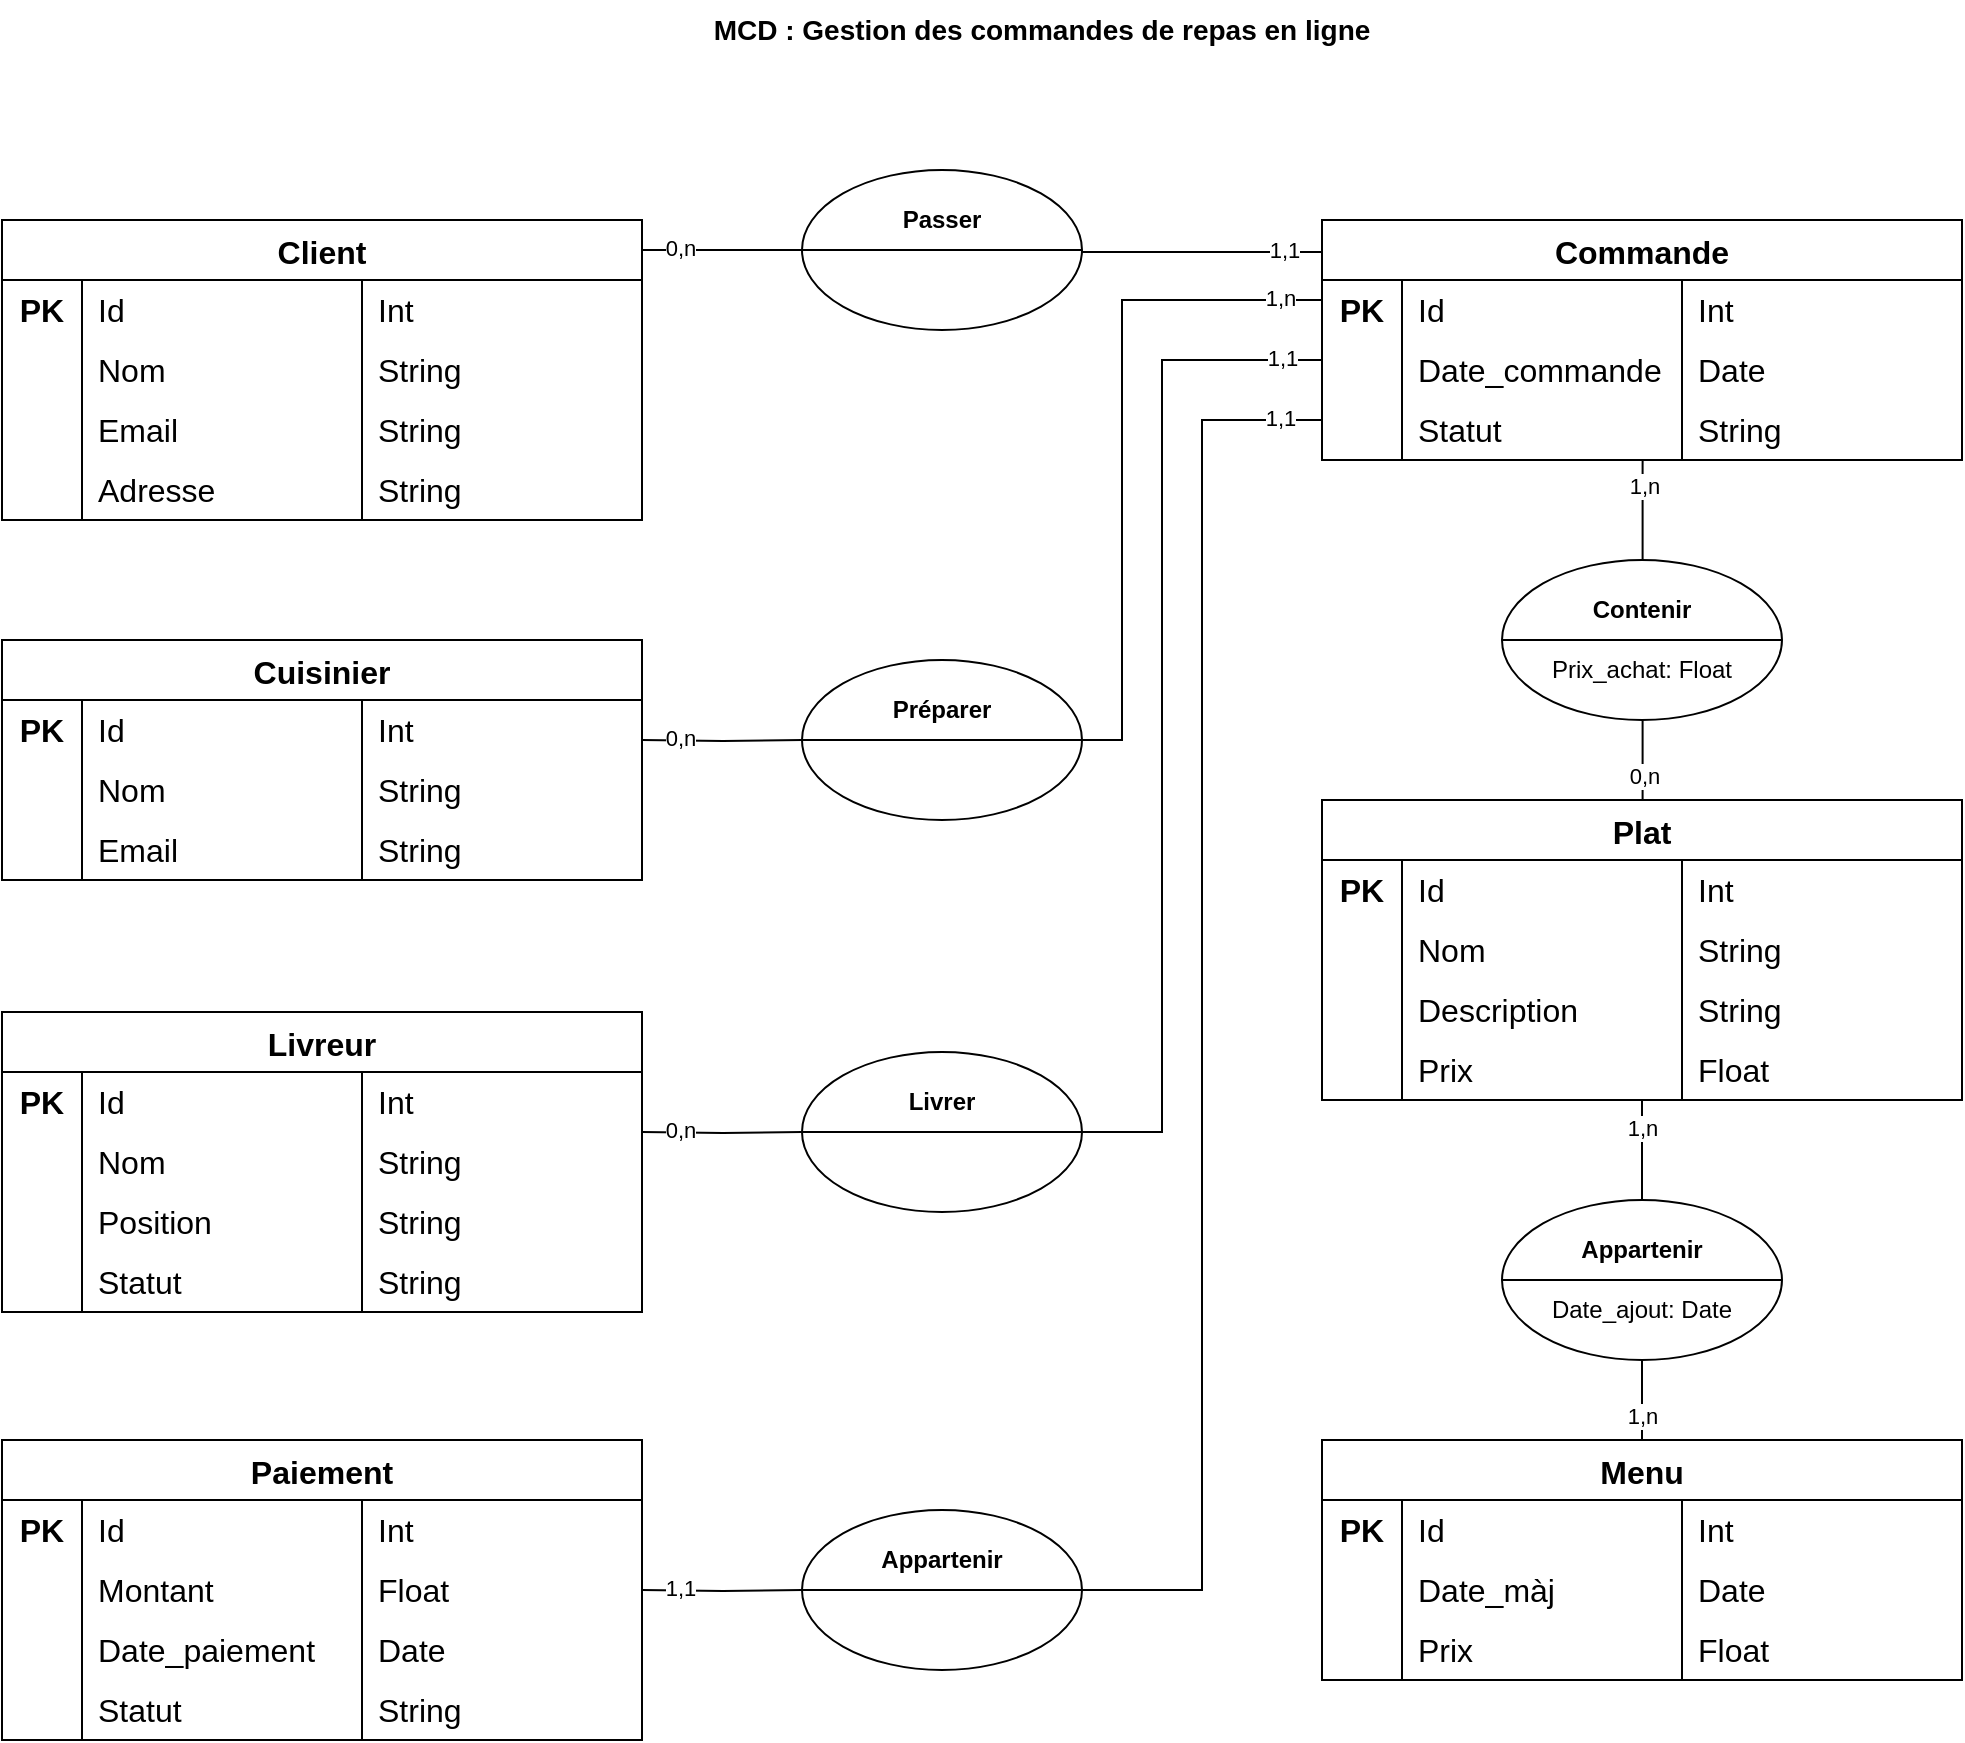 <mxfile version="24.7.8">
  <diagram name="Page-1" id="2vSBRcbhQLThNsj6wSuI">
    <mxGraphModel dx="1306" dy="2003" grid="1" gridSize="10" guides="1" tooltips="1" connect="1" arrows="1" fold="1" page="1" pageScale="1" pageWidth="827" pageHeight="1169" math="0" shadow="0">
      <root>
        <mxCell id="0" />
        <mxCell id="1" parent="0" />
        <mxCell id="gMsMq5aUFBRB3i3Dcqtn-1" value="&lt;b&gt;&lt;span style=&quot;font-size: 14px;&quot;&gt;MCD :&amp;nbsp;&lt;/span&gt;Gestion des commandes de repas en ligne&lt;/b&gt;" style="text;html=1;align=center;verticalAlign=middle;whiteSpace=wrap;rounded=0;fontSize=14;" parent="1" vertex="1">
          <mxGeometry x="360" y="-1150" width="380" height="30" as="geometry" />
        </mxCell>
        <mxCell id="NmE5oRaC8U8pKuCnaESb-14" value="Client" style="shape=table;startSize=30;container=1;collapsible=0;childLayout=tableLayout;fixedRows=1;rowLines=0;fontStyle=1;strokeColor=default;fontSize=16;" parent="1" vertex="1">
          <mxGeometry x="30" y="-1040" width="320" height="150" as="geometry" />
        </mxCell>
        <mxCell id="NmE5oRaC8U8pKuCnaESb-15" value="" style="shape=tableRow;horizontal=0;startSize=0;swimlaneHead=0;swimlaneBody=0;top=0;left=0;bottom=0;right=0;collapsible=0;dropTarget=0;fillColor=none;points=[[0,0.5],[1,0.5]];portConstraint=eastwest;strokeColor=inherit;fontSize=16;" parent="NmE5oRaC8U8pKuCnaESb-14" vertex="1">
          <mxGeometry y="30" width="320" height="30" as="geometry" />
        </mxCell>
        <mxCell id="NmE5oRaC8U8pKuCnaESb-16" value="&lt;b&gt;PK&lt;/b&gt;" style="shape=partialRectangle;html=1;whiteSpace=wrap;connectable=0;fillColor=none;top=0;left=0;bottom=0;right=0;overflow=hidden;pointerEvents=1;strokeColor=inherit;fontSize=16;" parent="NmE5oRaC8U8pKuCnaESb-15" vertex="1">
          <mxGeometry width="40" height="30" as="geometry">
            <mxRectangle width="40" height="30" as="alternateBounds" />
          </mxGeometry>
        </mxCell>
        <mxCell id="NmE5oRaC8U8pKuCnaESb-17" value="Id" style="shape=partialRectangle;html=1;whiteSpace=wrap;connectable=0;fillColor=none;top=0;left=0;bottom=0;right=0;align=left;spacingLeft=6;overflow=hidden;strokeColor=inherit;fontSize=16;" parent="NmE5oRaC8U8pKuCnaESb-15" vertex="1">
          <mxGeometry x="40" width="140" height="30" as="geometry">
            <mxRectangle width="140" height="30" as="alternateBounds" />
          </mxGeometry>
        </mxCell>
        <mxCell id="NmE5oRaC8U8pKuCnaESb-24" value="Int&lt;span style=&quot;white-space: pre;&quot;&gt;&#x9;&lt;/span&gt;" style="shape=partialRectangle;html=1;whiteSpace=wrap;connectable=0;fillColor=none;top=0;left=0;bottom=0;right=0;align=left;spacingLeft=6;overflow=hidden;strokeColor=inherit;fontSize=16;" parent="NmE5oRaC8U8pKuCnaESb-15" vertex="1">
          <mxGeometry x="180" width="140" height="30" as="geometry">
            <mxRectangle width="140" height="30" as="alternateBounds" />
          </mxGeometry>
        </mxCell>
        <mxCell id="NmE5oRaC8U8pKuCnaESb-18" value="" style="shape=tableRow;horizontal=0;startSize=0;swimlaneHead=0;swimlaneBody=0;top=0;left=0;bottom=0;right=0;collapsible=0;dropTarget=0;fillColor=none;points=[[0,0.5],[1,0.5]];portConstraint=eastwest;strokeColor=inherit;fontSize=16;" parent="NmE5oRaC8U8pKuCnaESb-14" vertex="1">
          <mxGeometry y="60" width="320" height="30" as="geometry" />
        </mxCell>
        <mxCell id="NmE5oRaC8U8pKuCnaESb-19" value="" style="shape=partialRectangle;html=1;whiteSpace=wrap;connectable=0;fillColor=none;top=0;left=0;bottom=0;right=0;overflow=hidden;strokeColor=inherit;fontSize=16;" parent="NmE5oRaC8U8pKuCnaESb-18" vertex="1">
          <mxGeometry width="40" height="30" as="geometry">
            <mxRectangle width="40" height="30" as="alternateBounds" />
          </mxGeometry>
        </mxCell>
        <mxCell id="NmE5oRaC8U8pKuCnaESb-20" value="Nom" style="shape=partialRectangle;html=1;whiteSpace=wrap;connectable=0;fillColor=none;top=0;left=0;bottom=0;right=0;align=left;spacingLeft=6;overflow=hidden;strokeColor=inherit;fontSize=16;" parent="NmE5oRaC8U8pKuCnaESb-18" vertex="1">
          <mxGeometry x="40" width="140" height="30" as="geometry">
            <mxRectangle width="140" height="30" as="alternateBounds" />
          </mxGeometry>
        </mxCell>
        <mxCell id="NmE5oRaC8U8pKuCnaESb-25" value="String" style="shape=partialRectangle;html=1;whiteSpace=wrap;connectable=0;fillColor=none;top=0;left=0;bottom=0;right=0;align=left;spacingLeft=6;overflow=hidden;strokeColor=inherit;fontSize=16;" parent="NmE5oRaC8U8pKuCnaESb-18" vertex="1">
          <mxGeometry x="180" width="140" height="30" as="geometry">
            <mxRectangle width="140" height="30" as="alternateBounds" />
          </mxGeometry>
        </mxCell>
        <mxCell id="NmE5oRaC8U8pKuCnaESb-21" value="" style="shape=tableRow;horizontal=0;startSize=0;swimlaneHead=0;swimlaneBody=0;top=0;left=0;bottom=0;right=0;collapsible=0;dropTarget=0;fillColor=none;points=[[0,0.5],[1,0.5]];portConstraint=eastwest;strokeColor=inherit;fontSize=16;" parent="NmE5oRaC8U8pKuCnaESb-14" vertex="1">
          <mxGeometry y="90" width="320" height="30" as="geometry" />
        </mxCell>
        <mxCell id="NmE5oRaC8U8pKuCnaESb-22" value="" style="shape=partialRectangle;html=1;whiteSpace=wrap;connectable=0;fillColor=none;top=0;left=0;bottom=0;right=0;overflow=hidden;strokeColor=inherit;fontSize=16;" parent="NmE5oRaC8U8pKuCnaESb-21" vertex="1">
          <mxGeometry width="40" height="30" as="geometry">
            <mxRectangle width="40" height="30" as="alternateBounds" />
          </mxGeometry>
        </mxCell>
        <mxCell id="NmE5oRaC8U8pKuCnaESb-23" value="Email" style="shape=partialRectangle;html=1;whiteSpace=wrap;connectable=0;fillColor=none;top=0;left=0;bottom=0;right=0;align=left;spacingLeft=6;overflow=hidden;strokeColor=inherit;fontSize=16;" parent="NmE5oRaC8U8pKuCnaESb-21" vertex="1">
          <mxGeometry x="40" width="140" height="30" as="geometry">
            <mxRectangle width="140" height="30" as="alternateBounds" />
          </mxGeometry>
        </mxCell>
        <mxCell id="NmE5oRaC8U8pKuCnaESb-26" value="String" style="shape=partialRectangle;html=1;whiteSpace=wrap;connectable=0;fillColor=none;top=0;left=0;bottom=0;right=0;align=left;spacingLeft=6;overflow=hidden;strokeColor=inherit;fontSize=16;" parent="NmE5oRaC8U8pKuCnaESb-21" vertex="1">
          <mxGeometry x="180" width="140" height="30" as="geometry">
            <mxRectangle width="140" height="30" as="alternateBounds" />
          </mxGeometry>
        </mxCell>
        <mxCell id="NmE5oRaC8U8pKuCnaESb-27" style="shape=tableRow;horizontal=0;startSize=0;swimlaneHead=0;swimlaneBody=0;top=0;left=0;bottom=0;right=0;collapsible=0;dropTarget=0;fillColor=none;points=[[0,0.5],[1,0.5]];portConstraint=eastwest;strokeColor=inherit;fontSize=16;" parent="NmE5oRaC8U8pKuCnaESb-14" vertex="1">
          <mxGeometry y="120" width="320" height="30" as="geometry" />
        </mxCell>
        <mxCell id="NmE5oRaC8U8pKuCnaESb-28" style="shape=partialRectangle;html=1;whiteSpace=wrap;connectable=0;fillColor=none;top=0;left=0;bottom=0;right=0;overflow=hidden;strokeColor=inherit;fontSize=16;" parent="NmE5oRaC8U8pKuCnaESb-27" vertex="1">
          <mxGeometry width="40" height="30" as="geometry">
            <mxRectangle width="40" height="30" as="alternateBounds" />
          </mxGeometry>
        </mxCell>
        <mxCell id="NmE5oRaC8U8pKuCnaESb-29" value="Adresse" style="shape=partialRectangle;html=1;whiteSpace=wrap;connectable=0;fillColor=none;top=0;left=0;bottom=0;right=0;align=left;spacingLeft=6;overflow=hidden;strokeColor=inherit;fontSize=16;" parent="NmE5oRaC8U8pKuCnaESb-27" vertex="1">
          <mxGeometry x="40" width="140" height="30" as="geometry">
            <mxRectangle width="140" height="30" as="alternateBounds" />
          </mxGeometry>
        </mxCell>
        <mxCell id="NmE5oRaC8U8pKuCnaESb-30" value="String" style="shape=partialRectangle;html=1;whiteSpace=wrap;connectable=0;fillColor=none;top=0;left=0;bottom=0;right=0;align=left;spacingLeft=6;overflow=hidden;strokeColor=inherit;fontSize=16;" parent="NmE5oRaC8U8pKuCnaESb-27" vertex="1">
          <mxGeometry x="180" width="140" height="30" as="geometry">
            <mxRectangle width="140" height="30" as="alternateBounds" />
          </mxGeometry>
        </mxCell>
        <mxCell id="NmE5oRaC8U8pKuCnaESb-31" value="Commande" style="shape=table;startSize=30;container=1;collapsible=0;childLayout=tableLayout;fixedRows=1;rowLines=0;fontStyle=1;strokeColor=default;fontSize=16;" parent="1" vertex="1">
          <mxGeometry x="690" y="-1040" width="320" height="120" as="geometry" />
        </mxCell>
        <mxCell id="NmE5oRaC8U8pKuCnaESb-32" value="" style="shape=tableRow;horizontal=0;startSize=0;swimlaneHead=0;swimlaneBody=0;top=0;left=0;bottom=0;right=0;collapsible=0;dropTarget=0;fillColor=none;points=[[0,0.5],[1,0.5]];portConstraint=eastwest;strokeColor=inherit;fontSize=16;" parent="NmE5oRaC8U8pKuCnaESb-31" vertex="1">
          <mxGeometry y="30" width="320" height="30" as="geometry" />
        </mxCell>
        <mxCell id="NmE5oRaC8U8pKuCnaESb-33" value="&lt;b&gt;PK&lt;/b&gt;" style="shape=partialRectangle;html=1;whiteSpace=wrap;connectable=0;fillColor=none;top=0;left=0;bottom=0;right=0;overflow=hidden;pointerEvents=1;strokeColor=inherit;fontSize=16;" parent="NmE5oRaC8U8pKuCnaESb-32" vertex="1">
          <mxGeometry width="40" height="30" as="geometry">
            <mxRectangle width="40" height="30" as="alternateBounds" />
          </mxGeometry>
        </mxCell>
        <mxCell id="NmE5oRaC8U8pKuCnaESb-34" value="Id" style="shape=partialRectangle;html=1;whiteSpace=wrap;connectable=0;fillColor=none;top=0;left=0;bottom=0;right=0;align=left;spacingLeft=6;overflow=hidden;strokeColor=inherit;fontSize=16;" parent="NmE5oRaC8U8pKuCnaESb-32" vertex="1">
          <mxGeometry x="40" width="140" height="30" as="geometry">
            <mxRectangle width="140" height="30" as="alternateBounds" />
          </mxGeometry>
        </mxCell>
        <mxCell id="NmE5oRaC8U8pKuCnaESb-35" value="Int&lt;span style=&quot;white-space: pre;&quot;&gt;&#x9;&lt;/span&gt;" style="shape=partialRectangle;html=1;whiteSpace=wrap;connectable=0;fillColor=none;top=0;left=0;bottom=0;right=0;align=left;spacingLeft=6;overflow=hidden;strokeColor=inherit;fontSize=16;" parent="NmE5oRaC8U8pKuCnaESb-32" vertex="1">
          <mxGeometry x="180" width="140" height="30" as="geometry">
            <mxRectangle width="140" height="30" as="alternateBounds" />
          </mxGeometry>
        </mxCell>
        <mxCell id="NmE5oRaC8U8pKuCnaESb-36" value="" style="shape=tableRow;horizontal=0;startSize=0;swimlaneHead=0;swimlaneBody=0;top=0;left=0;bottom=0;right=0;collapsible=0;dropTarget=0;fillColor=none;points=[[0,0.5],[1,0.5]];portConstraint=eastwest;strokeColor=inherit;fontSize=16;" parent="NmE5oRaC8U8pKuCnaESb-31" vertex="1">
          <mxGeometry y="60" width="320" height="30" as="geometry" />
        </mxCell>
        <mxCell id="NmE5oRaC8U8pKuCnaESb-37" value="" style="shape=partialRectangle;html=1;whiteSpace=wrap;connectable=0;fillColor=none;top=0;left=0;bottom=0;right=0;overflow=hidden;strokeColor=inherit;fontSize=16;" parent="NmE5oRaC8U8pKuCnaESb-36" vertex="1">
          <mxGeometry width="40" height="30" as="geometry">
            <mxRectangle width="40" height="30" as="alternateBounds" />
          </mxGeometry>
        </mxCell>
        <mxCell id="NmE5oRaC8U8pKuCnaESb-38" value="Date_commande" style="shape=partialRectangle;html=1;whiteSpace=wrap;connectable=0;fillColor=none;top=0;left=0;bottom=0;right=0;align=left;spacingLeft=6;overflow=hidden;strokeColor=inherit;fontSize=16;" parent="NmE5oRaC8U8pKuCnaESb-36" vertex="1">
          <mxGeometry x="40" width="140" height="30" as="geometry">
            <mxRectangle width="140" height="30" as="alternateBounds" />
          </mxGeometry>
        </mxCell>
        <mxCell id="NmE5oRaC8U8pKuCnaESb-39" value="Date" style="shape=partialRectangle;html=1;whiteSpace=wrap;connectable=0;fillColor=none;top=0;left=0;bottom=0;right=0;align=left;spacingLeft=6;overflow=hidden;strokeColor=inherit;fontSize=16;" parent="NmE5oRaC8U8pKuCnaESb-36" vertex="1">
          <mxGeometry x="180" width="140" height="30" as="geometry">
            <mxRectangle width="140" height="30" as="alternateBounds" />
          </mxGeometry>
        </mxCell>
        <mxCell id="NmE5oRaC8U8pKuCnaESb-40" value="" style="shape=tableRow;horizontal=0;startSize=0;swimlaneHead=0;swimlaneBody=0;top=0;left=0;bottom=0;right=0;collapsible=0;dropTarget=0;fillColor=none;points=[[0,0.5],[1,0.5]];portConstraint=eastwest;strokeColor=inherit;fontSize=16;" parent="NmE5oRaC8U8pKuCnaESb-31" vertex="1">
          <mxGeometry y="90" width="320" height="30" as="geometry" />
        </mxCell>
        <mxCell id="NmE5oRaC8U8pKuCnaESb-41" value="" style="shape=partialRectangle;html=1;whiteSpace=wrap;connectable=0;fillColor=none;top=0;left=0;bottom=0;right=0;overflow=hidden;strokeColor=inherit;fontSize=16;" parent="NmE5oRaC8U8pKuCnaESb-40" vertex="1">
          <mxGeometry width="40" height="30" as="geometry">
            <mxRectangle width="40" height="30" as="alternateBounds" />
          </mxGeometry>
        </mxCell>
        <mxCell id="NmE5oRaC8U8pKuCnaESb-42" value="Statut" style="shape=partialRectangle;html=1;whiteSpace=wrap;connectable=0;fillColor=none;top=0;left=0;bottom=0;right=0;align=left;spacingLeft=6;overflow=hidden;strokeColor=inherit;fontSize=16;" parent="NmE5oRaC8U8pKuCnaESb-40" vertex="1">
          <mxGeometry x="40" width="140" height="30" as="geometry">
            <mxRectangle width="140" height="30" as="alternateBounds" />
          </mxGeometry>
        </mxCell>
        <mxCell id="NmE5oRaC8U8pKuCnaESb-43" value="String" style="shape=partialRectangle;html=1;whiteSpace=wrap;connectable=0;fillColor=none;top=0;left=0;bottom=0;right=0;align=left;spacingLeft=6;overflow=hidden;strokeColor=inherit;fontSize=16;" parent="NmE5oRaC8U8pKuCnaESb-40" vertex="1">
          <mxGeometry x="180" width="140" height="30" as="geometry">
            <mxRectangle width="140" height="30" as="alternateBounds" />
          </mxGeometry>
        </mxCell>
        <mxCell id="NmE5oRaC8U8pKuCnaESb-48" style="edgeStyle=orthogonalEdgeStyle;rounded=0;orthogonalLoop=1;jettySize=auto;html=1;endArrow=none;endFill=0;" parent="1" edge="1">
          <mxGeometry relative="1" as="geometry">
            <mxPoint x="570" y="-1025" as="sourcePoint" />
            <mxPoint x="690" y="-1024" as="targetPoint" />
            <Array as="points">
              <mxPoint x="570" y="-1024" />
              <mxPoint x="687" y="-1024" />
            </Array>
          </mxGeometry>
        </mxCell>
        <mxCell id="NmE5oRaC8U8pKuCnaESb-53" value="1,1" style="edgeLabel;html=1;align=center;verticalAlign=middle;resizable=0;points=[];" parent="NmE5oRaC8U8pKuCnaESb-48" vertex="1" connectable="0">
          <mxGeometry x="0.543" relative="1" as="geometry">
            <mxPoint x="8" y="-1" as="offset" />
          </mxGeometry>
        </mxCell>
        <mxCell id="NmE5oRaC8U8pKuCnaESb-50" value="" style="edgeStyle=orthogonalEdgeStyle;rounded=0;orthogonalLoop=1;jettySize=auto;html=1;entryX=0;entryY=0.5;entryDx=0;entryDy=0;endArrow=none;endFill=0;" parent="1" edge="1">
          <mxGeometry relative="1" as="geometry">
            <mxPoint x="350" y="-1025" as="sourcePoint" />
            <mxPoint x="430" y="-1025" as="targetPoint" />
          </mxGeometry>
        </mxCell>
        <mxCell id="NmE5oRaC8U8pKuCnaESb-52" value="0,n" style="edgeLabel;html=1;align=center;verticalAlign=middle;resizable=0;points=[];" parent="NmE5oRaC8U8pKuCnaESb-50" vertex="1" connectable="0">
          <mxGeometry x="-0.525" relative="1" as="geometry">
            <mxPoint y="-1" as="offset" />
          </mxGeometry>
        </mxCell>
        <mxCell id="NmE5oRaC8U8pKuCnaESb-49" value="" style="shape=lineEllipse;perimeter=ellipsePerimeter;whiteSpace=wrap;html=1;backgroundOutline=1;" parent="1" vertex="1">
          <mxGeometry x="430" y="-1065" width="140" height="80" as="geometry" />
        </mxCell>
        <mxCell id="NmE5oRaC8U8pKuCnaESb-51" value="Passer" style="text;html=1;align=center;verticalAlign=middle;whiteSpace=wrap;rounded=0;fontStyle=1" parent="1" vertex="1">
          <mxGeometry x="470" y="-1055" width="60" height="30" as="geometry" />
        </mxCell>
        <mxCell id="NmE5oRaC8U8pKuCnaESb-54" value="Plat" style="shape=table;startSize=30;container=1;collapsible=0;childLayout=tableLayout;fixedRows=1;rowLines=0;fontStyle=1;strokeColor=default;fontSize=16;" parent="1" vertex="1">
          <mxGeometry x="690" y="-750" width="320" height="150" as="geometry" />
        </mxCell>
        <mxCell id="NmE5oRaC8U8pKuCnaESb-55" value="" style="shape=tableRow;horizontal=0;startSize=0;swimlaneHead=0;swimlaneBody=0;top=0;left=0;bottom=0;right=0;collapsible=0;dropTarget=0;fillColor=none;points=[[0,0.5],[1,0.5]];portConstraint=eastwest;strokeColor=inherit;fontSize=16;" parent="NmE5oRaC8U8pKuCnaESb-54" vertex="1">
          <mxGeometry y="30" width="320" height="30" as="geometry" />
        </mxCell>
        <mxCell id="NmE5oRaC8U8pKuCnaESb-56" value="&lt;b&gt;PK&lt;/b&gt;" style="shape=partialRectangle;html=1;whiteSpace=wrap;connectable=0;fillColor=none;top=0;left=0;bottom=0;right=0;overflow=hidden;pointerEvents=1;strokeColor=inherit;fontSize=16;" parent="NmE5oRaC8U8pKuCnaESb-55" vertex="1">
          <mxGeometry width="40" height="30" as="geometry">
            <mxRectangle width="40" height="30" as="alternateBounds" />
          </mxGeometry>
        </mxCell>
        <mxCell id="NmE5oRaC8U8pKuCnaESb-57" value="Id" style="shape=partialRectangle;html=1;whiteSpace=wrap;connectable=0;fillColor=none;top=0;left=0;bottom=0;right=0;align=left;spacingLeft=6;overflow=hidden;strokeColor=inherit;fontSize=16;" parent="NmE5oRaC8U8pKuCnaESb-55" vertex="1">
          <mxGeometry x="40" width="140" height="30" as="geometry">
            <mxRectangle width="140" height="30" as="alternateBounds" />
          </mxGeometry>
        </mxCell>
        <mxCell id="NmE5oRaC8U8pKuCnaESb-58" value="Int&lt;span style=&quot;white-space: pre;&quot;&gt;&#x9;&lt;/span&gt;" style="shape=partialRectangle;html=1;whiteSpace=wrap;connectable=0;fillColor=none;top=0;left=0;bottom=0;right=0;align=left;spacingLeft=6;overflow=hidden;strokeColor=inherit;fontSize=16;" parent="NmE5oRaC8U8pKuCnaESb-55" vertex="1">
          <mxGeometry x="180" width="140" height="30" as="geometry">
            <mxRectangle width="140" height="30" as="alternateBounds" />
          </mxGeometry>
        </mxCell>
        <mxCell id="NmE5oRaC8U8pKuCnaESb-59" value="" style="shape=tableRow;horizontal=0;startSize=0;swimlaneHead=0;swimlaneBody=0;top=0;left=0;bottom=0;right=0;collapsible=0;dropTarget=0;fillColor=none;points=[[0,0.5],[1,0.5]];portConstraint=eastwest;strokeColor=inherit;fontSize=16;" parent="NmE5oRaC8U8pKuCnaESb-54" vertex="1">
          <mxGeometry y="60" width="320" height="30" as="geometry" />
        </mxCell>
        <mxCell id="NmE5oRaC8U8pKuCnaESb-60" value="" style="shape=partialRectangle;html=1;whiteSpace=wrap;connectable=0;fillColor=none;top=0;left=0;bottom=0;right=0;overflow=hidden;strokeColor=inherit;fontSize=16;" parent="NmE5oRaC8U8pKuCnaESb-59" vertex="1">
          <mxGeometry width="40" height="30" as="geometry">
            <mxRectangle width="40" height="30" as="alternateBounds" />
          </mxGeometry>
        </mxCell>
        <mxCell id="NmE5oRaC8U8pKuCnaESb-61" value="Nom" style="shape=partialRectangle;html=1;whiteSpace=wrap;connectable=0;fillColor=none;top=0;left=0;bottom=0;right=0;align=left;spacingLeft=6;overflow=hidden;strokeColor=inherit;fontSize=16;" parent="NmE5oRaC8U8pKuCnaESb-59" vertex="1">
          <mxGeometry x="40" width="140" height="30" as="geometry">
            <mxRectangle width="140" height="30" as="alternateBounds" />
          </mxGeometry>
        </mxCell>
        <mxCell id="NmE5oRaC8U8pKuCnaESb-62" value="String" style="shape=partialRectangle;html=1;whiteSpace=wrap;connectable=0;fillColor=none;top=0;left=0;bottom=0;right=0;align=left;spacingLeft=6;overflow=hidden;strokeColor=inherit;fontSize=16;" parent="NmE5oRaC8U8pKuCnaESb-59" vertex="1">
          <mxGeometry x="180" width="140" height="30" as="geometry">
            <mxRectangle width="140" height="30" as="alternateBounds" />
          </mxGeometry>
        </mxCell>
        <mxCell id="NmE5oRaC8U8pKuCnaESb-63" value="" style="shape=tableRow;horizontal=0;startSize=0;swimlaneHead=0;swimlaneBody=0;top=0;left=0;bottom=0;right=0;collapsible=0;dropTarget=0;fillColor=none;points=[[0,0.5],[1,0.5]];portConstraint=eastwest;strokeColor=inherit;fontSize=16;" parent="NmE5oRaC8U8pKuCnaESb-54" vertex="1">
          <mxGeometry y="90" width="320" height="30" as="geometry" />
        </mxCell>
        <mxCell id="NmE5oRaC8U8pKuCnaESb-64" value="" style="shape=partialRectangle;html=1;whiteSpace=wrap;connectable=0;fillColor=none;top=0;left=0;bottom=0;right=0;overflow=hidden;strokeColor=inherit;fontSize=16;" parent="NmE5oRaC8U8pKuCnaESb-63" vertex="1">
          <mxGeometry width="40" height="30" as="geometry">
            <mxRectangle width="40" height="30" as="alternateBounds" />
          </mxGeometry>
        </mxCell>
        <mxCell id="NmE5oRaC8U8pKuCnaESb-65" value="Description" style="shape=partialRectangle;html=1;whiteSpace=wrap;connectable=0;fillColor=none;top=0;left=0;bottom=0;right=0;align=left;spacingLeft=6;overflow=hidden;strokeColor=inherit;fontSize=16;" parent="NmE5oRaC8U8pKuCnaESb-63" vertex="1">
          <mxGeometry x="40" width="140" height="30" as="geometry">
            <mxRectangle width="140" height="30" as="alternateBounds" />
          </mxGeometry>
        </mxCell>
        <mxCell id="NmE5oRaC8U8pKuCnaESb-66" value="String" style="shape=partialRectangle;html=1;whiteSpace=wrap;connectable=0;fillColor=none;top=0;left=0;bottom=0;right=0;align=left;spacingLeft=6;overflow=hidden;strokeColor=inherit;fontSize=16;" parent="NmE5oRaC8U8pKuCnaESb-63" vertex="1">
          <mxGeometry x="180" width="140" height="30" as="geometry">
            <mxRectangle width="140" height="30" as="alternateBounds" />
          </mxGeometry>
        </mxCell>
        <mxCell id="NmE5oRaC8U8pKuCnaESb-67" style="shape=tableRow;horizontal=0;startSize=0;swimlaneHead=0;swimlaneBody=0;top=0;left=0;bottom=0;right=0;collapsible=0;dropTarget=0;fillColor=none;points=[[0,0.5],[1,0.5]];portConstraint=eastwest;strokeColor=inherit;fontSize=16;" parent="NmE5oRaC8U8pKuCnaESb-54" vertex="1">
          <mxGeometry y="120" width="320" height="30" as="geometry" />
        </mxCell>
        <mxCell id="NmE5oRaC8U8pKuCnaESb-68" style="shape=partialRectangle;html=1;whiteSpace=wrap;connectable=0;fillColor=none;top=0;left=0;bottom=0;right=0;overflow=hidden;strokeColor=inherit;fontSize=16;" parent="NmE5oRaC8U8pKuCnaESb-67" vertex="1">
          <mxGeometry width="40" height="30" as="geometry">
            <mxRectangle width="40" height="30" as="alternateBounds" />
          </mxGeometry>
        </mxCell>
        <mxCell id="NmE5oRaC8U8pKuCnaESb-69" value="Prix" style="shape=partialRectangle;html=1;whiteSpace=wrap;connectable=0;fillColor=none;top=0;left=0;bottom=0;right=0;align=left;spacingLeft=6;overflow=hidden;strokeColor=inherit;fontSize=16;" parent="NmE5oRaC8U8pKuCnaESb-67" vertex="1">
          <mxGeometry x="40" width="140" height="30" as="geometry">
            <mxRectangle width="140" height="30" as="alternateBounds" />
          </mxGeometry>
        </mxCell>
        <mxCell id="NmE5oRaC8U8pKuCnaESb-70" value="Float" style="shape=partialRectangle;html=1;whiteSpace=wrap;connectable=0;fillColor=none;top=0;left=0;bottom=0;right=0;align=left;spacingLeft=6;overflow=hidden;strokeColor=inherit;fontSize=16;" parent="NmE5oRaC8U8pKuCnaESb-67" vertex="1">
          <mxGeometry x="180" width="140" height="30" as="geometry">
            <mxRectangle width="140" height="30" as="alternateBounds" />
          </mxGeometry>
        </mxCell>
        <mxCell id="NmE5oRaC8U8pKuCnaESb-71" style="edgeStyle=orthogonalEdgeStyle;rounded=0;orthogonalLoop=1;jettySize=auto;html=1;exitX=0.501;exitY=0.989;exitDx=0;exitDy=0;exitPerimeter=0;endArrow=none;endFill=0;" parent="1" source="NmE5oRaC8U8pKuCnaESb-40" target="NmE5oRaC8U8pKuCnaESb-54" edge="1">
          <mxGeometry relative="1" as="geometry">
            <Array as="points">
              <mxPoint x="850" y="-917" />
              <mxPoint x="850" y="-917" />
            </Array>
          </mxGeometry>
        </mxCell>
        <mxCell id="NmE5oRaC8U8pKuCnaESb-75" value="1,n" style="edgeLabel;html=1;align=center;verticalAlign=middle;resizable=0;points=[];" parent="NmE5oRaC8U8pKuCnaESb-71" vertex="1" connectable="0">
          <mxGeometry x="-0.841" relative="1" as="geometry">
            <mxPoint as="offset" />
          </mxGeometry>
        </mxCell>
        <mxCell id="NmE5oRaC8U8pKuCnaESb-76" value="0,n" style="edgeLabel;html=1;align=center;verticalAlign=middle;resizable=0;points=[];" parent="NmE5oRaC8U8pKuCnaESb-71" vertex="1" connectable="0">
          <mxGeometry x="0.876" relative="1" as="geometry">
            <mxPoint y="-2" as="offset" />
          </mxGeometry>
        </mxCell>
        <mxCell id="NmE5oRaC8U8pKuCnaESb-72" value="" style="shape=lineEllipse;perimeter=ellipsePerimeter;whiteSpace=wrap;html=1;backgroundOutline=1;" parent="1" vertex="1">
          <mxGeometry x="780" y="-870" width="140" height="80" as="geometry" />
        </mxCell>
        <mxCell id="NmE5oRaC8U8pKuCnaESb-73" value="Contenir" style="text;html=1;align=center;verticalAlign=middle;whiteSpace=wrap;rounded=0;fontStyle=1" parent="1" vertex="1">
          <mxGeometry x="820" y="-860" width="60" height="30" as="geometry" />
        </mxCell>
        <mxCell id="NmE5oRaC8U8pKuCnaESb-74" value="Prix_achat: Float" style="text;html=1;align=center;verticalAlign=middle;whiteSpace=wrap;rounded=0;fontStyle=0" parent="1" vertex="1">
          <mxGeometry x="800" y="-830" width="100" height="30" as="geometry" />
        </mxCell>
        <mxCell id="NmE5oRaC8U8pKuCnaESb-77" value="Menu" style="shape=table;startSize=30;container=1;collapsible=0;childLayout=tableLayout;fixedRows=1;rowLines=0;fontStyle=1;strokeColor=default;fontSize=16;" parent="1" vertex="1">
          <mxGeometry x="690" y="-430" width="320" height="120" as="geometry" />
        </mxCell>
        <mxCell id="NmE5oRaC8U8pKuCnaESb-78" value="" style="shape=tableRow;horizontal=0;startSize=0;swimlaneHead=0;swimlaneBody=0;top=0;left=0;bottom=0;right=0;collapsible=0;dropTarget=0;fillColor=none;points=[[0,0.5],[1,0.5]];portConstraint=eastwest;strokeColor=inherit;fontSize=16;" parent="NmE5oRaC8U8pKuCnaESb-77" vertex="1">
          <mxGeometry y="30" width="320" height="30" as="geometry" />
        </mxCell>
        <mxCell id="NmE5oRaC8U8pKuCnaESb-79" value="&lt;b&gt;PK&lt;/b&gt;" style="shape=partialRectangle;html=1;whiteSpace=wrap;connectable=0;fillColor=none;top=0;left=0;bottom=0;right=0;overflow=hidden;pointerEvents=1;strokeColor=inherit;fontSize=16;" parent="NmE5oRaC8U8pKuCnaESb-78" vertex="1">
          <mxGeometry width="40" height="30" as="geometry">
            <mxRectangle width="40" height="30" as="alternateBounds" />
          </mxGeometry>
        </mxCell>
        <mxCell id="NmE5oRaC8U8pKuCnaESb-80" value="Id" style="shape=partialRectangle;html=1;whiteSpace=wrap;connectable=0;fillColor=none;top=0;left=0;bottom=0;right=0;align=left;spacingLeft=6;overflow=hidden;strokeColor=inherit;fontSize=16;" parent="NmE5oRaC8U8pKuCnaESb-78" vertex="1">
          <mxGeometry x="40" width="140" height="30" as="geometry">
            <mxRectangle width="140" height="30" as="alternateBounds" />
          </mxGeometry>
        </mxCell>
        <mxCell id="NmE5oRaC8U8pKuCnaESb-81" value="Int&lt;span style=&quot;white-space: pre;&quot;&gt;&#x9;&lt;/span&gt;" style="shape=partialRectangle;html=1;whiteSpace=wrap;connectable=0;fillColor=none;top=0;left=0;bottom=0;right=0;align=left;spacingLeft=6;overflow=hidden;strokeColor=inherit;fontSize=16;" parent="NmE5oRaC8U8pKuCnaESb-78" vertex="1">
          <mxGeometry x="180" width="140" height="30" as="geometry">
            <mxRectangle width="140" height="30" as="alternateBounds" />
          </mxGeometry>
        </mxCell>
        <mxCell id="NmE5oRaC8U8pKuCnaESb-86" value="" style="shape=tableRow;horizontal=0;startSize=0;swimlaneHead=0;swimlaneBody=0;top=0;left=0;bottom=0;right=0;collapsible=0;dropTarget=0;fillColor=none;points=[[0,0.5],[1,0.5]];portConstraint=eastwest;strokeColor=inherit;fontSize=16;" parent="NmE5oRaC8U8pKuCnaESb-77" vertex="1">
          <mxGeometry y="60" width="320" height="30" as="geometry" />
        </mxCell>
        <mxCell id="NmE5oRaC8U8pKuCnaESb-87" value="" style="shape=partialRectangle;html=1;whiteSpace=wrap;connectable=0;fillColor=none;top=0;left=0;bottom=0;right=0;overflow=hidden;strokeColor=inherit;fontSize=16;" parent="NmE5oRaC8U8pKuCnaESb-86" vertex="1">
          <mxGeometry width="40" height="30" as="geometry">
            <mxRectangle width="40" height="30" as="alternateBounds" />
          </mxGeometry>
        </mxCell>
        <mxCell id="NmE5oRaC8U8pKuCnaESb-88" value="Date_màj" style="shape=partialRectangle;html=1;whiteSpace=wrap;connectable=0;fillColor=none;top=0;left=0;bottom=0;right=0;align=left;spacingLeft=6;overflow=hidden;strokeColor=inherit;fontSize=16;" parent="NmE5oRaC8U8pKuCnaESb-86" vertex="1">
          <mxGeometry x="40" width="140" height="30" as="geometry">
            <mxRectangle width="140" height="30" as="alternateBounds" />
          </mxGeometry>
        </mxCell>
        <mxCell id="NmE5oRaC8U8pKuCnaESb-89" value="Date" style="shape=partialRectangle;html=1;whiteSpace=wrap;connectable=0;fillColor=none;top=0;left=0;bottom=0;right=0;align=left;spacingLeft=6;overflow=hidden;strokeColor=inherit;fontSize=16;" parent="NmE5oRaC8U8pKuCnaESb-86" vertex="1">
          <mxGeometry x="180" width="140" height="30" as="geometry">
            <mxRectangle width="140" height="30" as="alternateBounds" />
          </mxGeometry>
        </mxCell>
        <mxCell id="NmE5oRaC8U8pKuCnaESb-90" style="shape=tableRow;horizontal=0;startSize=0;swimlaneHead=0;swimlaneBody=0;top=0;left=0;bottom=0;right=0;collapsible=0;dropTarget=0;fillColor=none;points=[[0,0.5],[1,0.5]];portConstraint=eastwest;strokeColor=inherit;fontSize=16;" parent="NmE5oRaC8U8pKuCnaESb-77" vertex="1">
          <mxGeometry y="90" width="320" height="30" as="geometry" />
        </mxCell>
        <mxCell id="NmE5oRaC8U8pKuCnaESb-91" style="shape=partialRectangle;html=1;whiteSpace=wrap;connectable=0;fillColor=none;top=0;left=0;bottom=0;right=0;overflow=hidden;strokeColor=inherit;fontSize=16;" parent="NmE5oRaC8U8pKuCnaESb-90" vertex="1">
          <mxGeometry width="40" height="30" as="geometry">
            <mxRectangle width="40" height="30" as="alternateBounds" />
          </mxGeometry>
        </mxCell>
        <mxCell id="NmE5oRaC8U8pKuCnaESb-92" value="Prix" style="shape=partialRectangle;html=1;whiteSpace=wrap;connectable=0;fillColor=none;top=0;left=0;bottom=0;right=0;align=left;spacingLeft=6;overflow=hidden;strokeColor=inherit;fontSize=16;" parent="NmE5oRaC8U8pKuCnaESb-90" vertex="1">
          <mxGeometry x="40" width="140" height="30" as="geometry">
            <mxRectangle width="140" height="30" as="alternateBounds" />
          </mxGeometry>
        </mxCell>
        <mxCell id="NmE5oRaC8U8pKuCnaESb-93" value="Float" style="shape=partialRectangle;html=1;whiteSpace=wrap;connectable=0;fillColor=none;top=0;left=0;bottom=0;right=0;align=left;spacingLeft=6;overflow=hidden;strokeColor=inherit;fontSize=16;" parent="NmE5oRaC8U8pKuCnaESb-90" vertex="1">
          <mxGeometry x="180" width="140" height="30" as="geometry">
            <mxRectangle width="140" height="30" as="alternateBounds" />
          </mxGeometry>
        </mxCell>
        <mxCell id="NmE5oRaC8U8pKuCnaESb-94" style="edgeStyle=orthogonalEdgeStyle;rounded=0;orthogonalLoop=1;jettySize=auto;html=1;exitX=0.501;exitY=0.989;exitDx=0;exitDy=0;exitPerimeter=0;endArrow=none;endFill=0;" parent="1" edge="1">
          <mxGeometry relative="1" as="geometry">
            <mxPoint x="850" y="-600" as="sourcePoint" />
            <mxPoint x="850" y="-430" as="targetPoint" />
            <Array as="points">
              <mxPoint x="850" y="-597" />
              <mxPoint x="850" y="-597" />
            </Array>
          </mxGeometry>
        </mxCell>
        <mxCell id="NmE5oRaC8U8pKuCnaESb-95" value="1,n" style="edgeLabel;html=1;align=center;verticalAlign=middle;resizable=0;points=[];" parent="NmE5oRaC8U8pKuCnaESb-94" vertex="1" connectable="0">
          <mxGeometry x="-0.841" relative="1" as="geometry">
            <mxPoint as="offset" />
          </mxGeometry>
        </mxCell>
        <mxCell id="NmE5oRaC8U8pKuCnaESb-96" value="1,n" style="edgeLabel;html=1;align=center;verticalAlign=middle;resizable=0;points=[];" parent="NmE5oRaC8U8pKuCnaESb-94" vertex="1" connectable="0">
          <mxGeometry x="0.876" relative="1" as="geometry">
            <mxPoint y="-2" as="offset" />
          </mxGeometry>
        </mxCell>
        <mxCell id="NmE5oRaC8U8pKuCnaESb-97" value="" style="shape=lineEllipse;perimeter=ellipsePerimeter;whiteSpace=wrap;html=1;backgroundOutline=1;" parent="1" vertex="1">
          <mxGeometry x="780" y="-550" width="140" height="80" as="geometry" />
        </mxCell>
        <mxCell id="NmE5oRaC8U8pKuCnaESb-98" value="Appartenir" style="text;html=1;align=center;verticalAlign=middle;whiteSpace=wrap;rounded=0;fontStyle=1" parent="1" vertex="1">
          <mxGeometry x="820" y="-540" width="60" height="30" as="geometry" />
        </mxCell>
        <mxCell id="NmE5oRaC8U8pKuCnaESb-99" value="Date_ajout: Date" style="text;html=1;align=center;verticalAlign=middle;whiteSpace=wrap;rounded=0;fontStyle=0" parent="1" vertex="1">
          <mxGeometry x="800" y="-510" width="100" height="30" as="geometry" />
        </mxCell>
        <mxCell id="NmE5oRaC8U8pKuCnaESb-100" value="Cuisinier" style="shape=table;startSize=30;container=1;collapsible=0;childLayout=tableLayout;fixedRows=1;rowLines=0;fontStyle=1;strokeColor=default;fontSize=16;" parent="1" vertex="1">
          <mxGeometry x="30" y="-830" width="320" height="120" as="geometry" />
        </mxCell>
        <mxCell id="NmE5oRaC8U8pKuCnaESb-101" value="" style="shape=tableRow;horizontal=0;startSize=0;swimlaneHead=0;swimlaneBody=0;top=0;left=0;bottom=0;right=0;collapsible=0;dropTarget=0;fillColor=none;points=[[0,0.5],[1,0.5]];portConstraint=eastwest;strokeColor=inherit;fontSize=16;" parent="NmE5oRaC8U8pKuCnaESb-100" vertex="1">
          <mxGeometry y="30" width="320" height="30" as="geometry" />
        </mxCell>
        <mxCell id="NmE5oRaC8U8pKuCnaESb-102" value="&lt;b&gt;PK&lt;/b&gt;" style="shape=partialRectangle;html=1;whiteSpace=wrap;connectable=0;fillColor=none;top=0;left=0;bottom=0;right=0;overflow=hidden;pointerEvents=1;strokeColor=inherit;fontSize=16;" parent="NmE5oRaC8U8pKuCnaESb-101" vertex="1">
          <mxGeometry width="40" height="30" as="geometry">
            <mxRectangle width="40" height="30" as="alternateBounds" />
          </mxGeometry>
        </mxCell>
        <mxCell id="NmE5oRaC8U8pKuCnaESb-103" value="Id" style="shape=partialRectangle;html=1;whiteSpace=wrap;connectable=0;fillColor=none;top=0;left=0;bottom=0;right=0;align=left;spacingLeft=6;overflow=hidden;strokeColor=inherit;fontSize=16;" parent="NmE5oRaC8U8pKuCnaESb-101" vertex="1">
          <mxGeometry x="40" width="140" height="30" as="geometry">
            <mxRectangle width="140" height="30" as="alternateBounds" />
          </mxGeometry>
        </mxCell>
        <mxCell id="NmE5oRaC8U8pKuCnaESb-104" value="Int&lt;span style=&quot;white-space: pre;&quot;&gt;&#x9;&lt;/span&gt;" style="shape=partialRectangle;html=1;whiteSpace=wrap;connectable=0;fillColor=none;top=0;left=0;bottom=0;right=0;align=left;spacingLeft=6;overflow=hidden;strokeColor=inherit;fontSize=16;" parent="NmE5oRaC8U8pKuCnaESb-101" vertex="1">
          <mxGeometry x="180" width="140" height="30" as="geometry">
            <mxRectangle width="140" height="30" as="alternateBounds" />
          </mxGeometry>
        </mxCell>
        <mxCell id="NmE5oRaC8U8pKuCnaESb-105" value="" style="shape=tableRow;horizontal=0;startSize=0;swimlaneHead=0;swimlaneBody=0;top=0;left=0;bottom=0;right=0;collapsible=0;dropTarget=0;fillColor=none;points=[[0,0.5],[1,0.5]];portConstraint=eastwest;strokeColor=inherit;fontSize=16;" parent="NmE5oRaC8U8pKuCnaESb-100" vertex="1">
          <mxGeometry y="60" width="320" height="30" as="geometry" />
        </mxCell>
        <mxCell id="NmE5oRaC8U8pKuCnaESb-106" value="" style="shape=partialRectangle;html=1;whiteSpace=wrap;connectable=0;fillColor=none;top=0;left=0;bottom=0;right=0;overflow=hidden;strokeColor=inherit;fontSize=16;" parent="NmE5oRaC8U8pKuCnaESb-105" vertex="1">
          <mxGeometry width="40" height="30" as="geometry">
            <mxRectangle width="40" height="30" as="alternateBounds" />
          </mxGeometry>
        </mxCell>
        <mxCell id="NmE5oRaC8U8pKuCnaESb-107" value="Nom" style="shape=partialRectangle;html=1;whiteSpace=wrap;connectable=0;fillColor=none;top=0;left=0;bottom=0;right=0;align=left;spacingLeft=6;overflow=hidden;strokeColor=inherit;fontSize=16;" parent="NmE5oRaC8U8pKuCnaESb-105" vertex="1">
          <mxGeometry x="40" width="140" height="30" as="geometry">
            <mxRectangle width="140" height="30" as="alternateBounds" />
          </mxGeometry>
        </mxCell>
        <mxCell id="NmE5oRaC8U8pKuCnaESb-108" value="String" style="shape=partialRectangle;html=1;whiteSpace=wrap;connectable=0;fillColor=none;top=0;left=0;bottom=0;right=0;align=left;spacingLeft=6;overflow=hidden;strokeColor=inherit;fontSize=16;" parent="NmE5oRaC8U8pKuCnaESb-105" vertex="1">
          <mxGeometry x="180" width="140" height="30" as="geometry">
            <mxRectangle width="140" height="30" as="alternateBounds" />
          </mxGeometry>
        </mxCell>
        <mxCell id="NmE5oRaC8U8pKuCnaESb-109" value="" style="shape=tableRow;horizontal=0;startSize=0;swimlaneHead=0;swimlaneBody=0;top=0;left=0;bottom=0;right=0;collapsible=0;dropTarget=0;fillColor=none;points=[[0,0.5],[1,0.5]];portConstraint=eastwest;strokeColor=inherit;fontSize=16;" parent="NmE5oRaC8U8pKuCnaESb-100" vertex="1">
          <mxGeometry y="90" width="320" height="30" as="geometry" />
        </mxCell>
        <mxCell id="NmE5oRaC8U8pKuCnaESb-110" value="" style="shape=partialRectangle;html=1;whiteSpace=wrap;connectable=0;fillColor=none;top=0;left=0;bottom=0;right=0;overflow=hidden;strokeColor=inherit;fontSize=16;" parent="NmE5oRaC8U8pKuCnaESb-109" vertex="1">
          <mxGeometry width="40" height="30" as="geometry">
            <mxRectangle width="40" height="30" as="alternateBounds" />
          </mxGeometry>
        </mxCell>
        <mxCell id="NmE5oRaC8U8pKuCnaESb-111" value="Email" style="shape=partialRectangle;html=1;whiteSpace=wrap;connectable=0;fillColor=none;top=0;left=0;bottom=0;right=0;align=left;spacingLeft=6;overflow=hidden;strokeColor=inherit;fontSize=16;" parent="NmE5oRaC8U8pKuCnaESb-109" vertex="1">
          <mxGeometry x="40" width="140" height="30" as="geometry">
            <mxRectangle width="140" height="30" as="alternateBounds" />
          </mxGeometry>
        </mxCell>
        <mxCell id="NmE5oRaC8U8pKuCnaESb-112" value="String" style="shape=partialRectangle;html=1;whiteSpace=wrap;connectable=0;fillColor=none;top=0;left=0;bottom=0;right=0;align=left;spacingLeft=6;overflow=hidden;strokeColor=inherit;fontSize=16;" parent="NmE5oRaC8U8pKuCnaESb-109" vertex="1">
          <mxGeometry x="180" width="140" height="30" as="geometry">
            <mxRectangle width="140" height="30" as="alternateBounds" />
          </mxGeometry>
        </mxCell>
        <mxCell id="NmE5oRaC8U8pKuCnaESb-118" value="" style="edgeStyle=orthogonalEdgeStyle;rounded=0;orthogonalLoop=1;jettySize=auto;html=1;entryX=0;entryY=0.5;entryDx=0;entryDy=0;endArrow=none;endFill=0;" parent="1" target="NmE5oRaC8U8pKuCnaESb-120" edge="1">
          <mxGeometry relative="1" as="geometry">
            <mxPoint x="350" y="-780" as="sourcePoint" />
            <mxPoint x="640" y="-780" as="targetPoint" />
          </mxGeometry>
        </mxCell>
        <mxCell id="NmE5oRaC8U8pKuCnaESb-119" value="0,n" style="edgeLabel;html=1;align=center;verticalAlign=middle;resizable=0;points=[];" parent="NmE5oRaC8U8pKuCnaESb-118" vertex="1" connectable="0">
          <mxGeometry x="-0.525" relative="1" as="geometry">
            <mxPoint y="-1" as="offset" />
          </mxGeometry>
        </mxCell>
        <mxCell id="NmE5oRaC8U8pKuCnaESb-122" style="edgeStyle=orthogonalEdgeStyle;rounded=0;orthogonalLoop=1;jettySize=auto;html=1;entryX=0;entryY=0.5;entryDx=0;entryDy=0;endArrow=none;endFill=0;" parent="1" source="NmE5oRaC8U8pKuCnaESb-120" target="NmE5oRaC8U8pKuCnaESb-40" edge="1">
          <mxGeometry relative="1" as="geometry">
            <Array as="points">
              <mxPoint x="590" y="-780" />
              <mxPoint x="590" y="-1000" />
              <mxPoint x="690" y="-1000" />
            </Array>
          </mxGeometry>
        </mxCell>
        <mxCell id="NmE5oRaC8U8pKuCnaESb-123" value="1,n" style="edgeLabel;html=1;align=center;verticalAlign=middle;resizable=0;points=[];" parent="NmE5oRaC8U8pKuCnaESb-122" vertex="1" connectable="0">
          <mxGeometry x="0.846" y="-2" relative="1" as="geometry">
            <mxPoint x="-19" y="-35" as="offset" />
          </mxGeometry>
        </mxCell>
        <mxCell id="NmE5oRaC8U8pKuCnaESb-120" value="" style="shape=lineEllipse;perimeter=ellipsePerimeter;whiteSpace=wrap;html=1;backgroundOutline=1;" parent="1" vertex="1">
          <mxGeometry x="430" y="-820" width="140" height="80" as="geometry" />
        </mxCell>
        <mxCell id="NmE5oRaC8U8pKuCnaESb-121" value="Préparer" style="text;html=1;align=center;verticalAlign=middle;whiteSpace=wrap;rounded=0;fontStyle=1" parent="1" vertex="1">
          <mxGeometry x="470" y="-810" width="60" height="30" as="geometry" />
        </mxCell>
        <mxCell id="NmE5oRaC8U8pKuCnaESb-124" value="Livreur" style="shape=table;startSize=30;container=1;collapsible=0;childLayout=tableLayout;fixedRows=1;rowLines=0;fontStyle=1;strokeColor=default;fontSize=16;" parent="1" vertex="1">
          <mxGeometry x="30" y="-644" width="320" height="150" as="geometry" />
        </mxCell>
        <mxCell id="NmE5oRaC8U8pKuCnaESb-125" value="" style="shape=tableRow;horizontal=0;startSize=0;swimlaneHead=0;swimlaneBody=0;top=0;left=0;bottom=0;right=0;collapsible=0;dropTarget=0;fillColor=none;points=[[0,0.5],[1,0.5]];portConstraint=eastwest;strokeColor=inherit;fontSize=16;" parent="NmE5oRaC8U8pKuCnaESb-124" vertex="1">
          <mxGeometry y="30" width="320" height="30" as="geometry" />
        </mxCell>
        <mxCell id="NmE5oRaC8U8pKuCnaESb-126" value="&lt;b&gt;PK&lt;/b&gt;" style="shape=partialRectangle;html=1;whiteSpace=wrap;connectable=0;fillColor=none;top=0;left=0;bottom=0;right=0;overflow=hidden;pointerEvents=1;strokeColor=inherit;fontSize=16;" parent="NmE5oRaC8U8pKuCnaESb-125" vertex="1">
          <mxGeometry width="40" height="30" as="geometry">
            <mxRectangle width="40" height="30" as="alternateBounds" />
          </mxGeometry>
        </mxCell>
        <mxCell id="NmE5oRaC8U8pKuCnaESb-127" value="Id" style="shape=partialRectangle;html=1;whiteSpace=wrap;connectable=0;fillColor=none;top=0;left=0;bottom=0;right=0;align=left;spacingLeft=6;overflow=hidden;strokeColor=inherit;fontSize=16;" parent="NmE5oRaC8U8pKuCnaESb-125" vertex="1">
          <mxGeometry x="40" width="140" height="30" as="geometry">
            <mxRectangle width="140" height="30" as="alternateBounds" />
          </mxGeometry>
        </mxCell>
        <mxCell id="NmE5oRaC8U8pKuCnaESb-128" value="Int&lt;span style=&quot;white-space: pre;&quot;&gt;&#x9;&lt;/span&gt;" style="shape=partialRectangle;html=1;whiteSpace=wrap;connectable=0;fillColor=none;top=0;left=0;bottom=0;right=0;align=left;spacingLeft=6;overflow=hidden;strokeColor=inherit;fontSize=16;" parent="NmE5oRaC8U8pKuCnaESb-125" vertex="1">
          <mxGeometry x="180" width="140" height="30" as="geometry">
            <mxRectangle width="140" height="30" as="alternateBounds" />
          </mxGeometry>
        </mxCell>
        <mxCell id="NmE5oRaC8U8pKuCnaESb-129" value="" style="shape=tableRow;horizontal=0;startSize=0;swimlaneHead=0;swimlaneBody=0;top=0;left=0;bottom=0;right=0;collapsible=0;dropTarget=0;fillColor=none;points=[[0,0.5],[1,0.5]];portConstraint=eastwest;strokeColor=inherit;fontSize=16;" parent="NmE5oRaC8U8pKuCnaESb-124" vertex="1">
          <mxGeometry y="60" width="320" height="30" as="geometry" />
        </mxCell>
        <mxCell id="NmE5oRaC8U8pKuCnaESb-130" value="" style="shape=partialRectangle;html=1;whiteSpace=wrap;connectable=0;fillColor=none;top=0;left=0;bottom=0;right=0;overflow=hidden;strokeColor=inherit;fontSize=16;" parent="NmE5oRaC8U8pKuCnaESb-129" vertex="1">
          <mxGeometry width="40" height="30" as="geometry">
            <mxRectangle width="40" height="30" as="alternateBounds" />
          </mxGeometry>
        </mxCell>
        <mxCell id="NmE5oRaC8U8pKuCnaESb-131" value="Nom" style="shape=partialRectangle;html=1;whiteSpace=wrap;connectable=0;fillColor=none;top=0;left=0;bottom=0;right=0;align=left;spacingLeft=6;overflow=hidden;strokeColor=inherit;fontSize=16;" parent="NmE5oRaC8U8pKuCnaESb-129" vertex="1">
          <mxGeometry x="40" width="140" height="30" as="geometry">
            <mxRectangle width="140" height="30" as="alternateBounds" />
          </mxGeometry>
        </mxCell>
        <mxCell id="NmE5oRaC8U8pKuCnaESb-132" value="String" style="shape=partialRectangle;html=1;whiteSpace=wrap;connectable=0;fillColor=none;top=0;left=0;bottom=0;right=0;align=left;spacingLeft=6;overflow=hidden;strokeColor=inherit;fontSize=16;" parent="NmE5oRaC8U8pKuCnaESb-129" vertex="1">
          <mxGeometry x="180" width="140" height="30" as="geometry">
            <mxRectangle width="140" height="30" as="alternateBounds" />
          </mxGeometry>
        </mxCell>
        <mxCell id="NmE5oRaC8U8pKuCnaESb-133" value="" style="shape=tableRow;horizontal=0;startSize=0;swimlaneHead=0;swimlaneBody=0;top=0;left=0;bottom=0;right=0;collapsible=0;dropTarget=0;fillColor=none;points=[[0,0.5],[1,0.5]];portConstraint=eastwest;strokeColor=inherit;fontSize=16;" parent="NmE5oRaC8U8pKuCnaESb-124" vertex="1">
          <mxGeometry y="90" width="320" height="30" as="geometry" />
        </mxCell>
        <mxCell id="NmE5oRaC8U8pKuCnaESb-134" value="" style="shape=partialRectangle;html=1;whiteSpace=wrap;connectable=0;fillColor=none;top=0;left=0;bottom=0;right=0;overflow=hidden;strokeColor=inherit;fontSize=16;" parent="NmE5oRaC8U8pKuCnaESb-133" vertex="1">
          <mxGeometry width="40" height="30" as="geometry">
            <mxRectangle width="40" height="30" as="alternateBounds" />
          </mxGeometry>
        </mxCell>
        <mxCell id="NmE5oRaC8U8pKuCnaESb-135" value="Position" style="shape=partialRectangle;html=1;whiteSpace=wrap;connectable=0;fillColor=none;top=0;left=0;bottom=0;right=0;align=left;spacingLeft=6;overflow=hidden;strokeColor=inherit;fontSize=16;" parent="NmE5oRaC8U8pKuCnaESb-133" vertex="1">
          <mxGeometry x="40" width="140" height="30" as="geometry">
            <mxRectangle width="140" height="30" as="alternateBounds" />
          </mxGeometry>
        </mxCell>
        <mxCell id="NmE5oRaC8U8pKuCnaESb-136" value="String" style="shape=partialRectangle;html=1;whiteSpace=wrap;connectable=0;fillColor=none;top=0;left=0;bottom=0;right=0;align=left;spacingLeft=6;overflow=hidden;strokeColor=inherit;fontSize=16;" parent="NmE5oRaC8U8pKuCnaESb-133" vertex="1">
          <mxGeometry x="180" width="140" height="30" as="geometry">
            <mxRectangle width="140" height="30" as="alternateBounds" />
          </mxGeometry>
        </mxCell>
        <mxCell id="NmE5oRaC8U8pKuCnaESb-137" style="shape=tableRow;horizontal=0;startSize=0;swimlaneHead=0;swimlaneBody=0;top=0;left=0;bottom=0;right=0;collapsible=0;dropTarget=0;fillColor=none;points=[[0,0.5],[1,0.5]];portConstraint=eastwest;strokeColor=inherit;fontSize=16;" parent="NmE5oRaC8U8pKuCnaESb-124" vertex="1">
          <mxGeometry y="120" width="320" height="30" as="geometry" />
        </mxCell>
        <mxCell id="NmE5oRaC8U8pKuCnaESb-138" style="shape=partialRectangle;html=1;whiteSpace=wrap;connectable=0;fillColor=none;top=0;left=0;bottom=0;right=0;overflow=hidden;strokeColor=inherit;fontSize=16;" parent="NmE5oRaC8U8pKuCnaESb-137" vertex="1">
          <mxGeometry width="40" height="30" as="geometry">
            <mxRectangle width="40" height="30" as="alternateBounds" />
          </mxGeometry>
        </mxCell>
        <mxCell id="NmE5oRaC8U8pKuCnaESb-139" value="Statut" style="shape=partialRectangle;html=1;whiteSpace=wrap;connectable=0;fillColor=none;top=0;left=0;bottom=0;right=0;align=left;spacingLeft=6;overflow=hidden;strokeColor=inherit;fontSize=16;" parent="NmE5oRaC8U8pKuCnaESb-137" vertex="1">
          <mxGeometry x="40" width="140" height="30" as="geometry">
            <mxRectangle width="140" height="30" as="alternateBounds" />
          </mxGeometry>
        </mxCell>
        <mxCell id="NmE5oRaC8U8pKuCnaESb-140" value="String" style="shape=partialRectangle;html=1;whiteSpace=wrap;connectable=0;fillColor=none;top=0;left=0;bottom=0;right=0;align=left;spacingLeft=6;overflow=hidden;strokeColor=inherit;fontSize=16;" parent="NmE5oRaC8U8pKuCnaESb-137" vertex="1">
          <mxGeometry x="180" width="140" height="30" as="geometry">
            <mxRectangle width="140" height="30" as="alternateBounds" />
          </mxGeometry>
        </mxCell>
        <mxCell id="NmE5oRaC8U8pKuCnaESb-141" value="" style="edgeStyle=orthogonalEdgeStyle;rounded=0;orthogonalLoop=1;jettySize=auto;html=1;entryX=0;entryY=0.5;entryDx=0;entryDy=0;endArrow=none;endFill=0;" parent="1" target="NmE5oRaC8U8pKuCnaESb-143" edge="1">
          <mxGeometry relative="1" as="geometry">
            <mxPoint x="350" y="-584" as="sourcePoint" />
            <mxPoint x="640" y="-584" as="targetPoint" />
          </mxGeometry>
        </mxCell>
        <mxCell id="NmE5oRaC8U8pKuCnaESb-142" value="0,n" style="edgeLabel;html=1;align=center;verticalAlign=middle;resizable=0;points=[];" parent="NmE5oRaC8U8pKuCnaESb-141" vertex="1" connectable="0">
          <mxGeometry x="-0.525" relative="1" as="geometry">
            <mxPoint y="-1" as="offset" />
          </mxGeometry>
        </mxCell>
        <mxCell id="NmE5oRaC8U8pKuCnaESb-143" value="" style="shape=lineEllipse;perimeter=ellipsePerimeter;whiteSpace=wrap;html=1;backgroundOutline=1;" parent="1" vertex="1">
          <mxGeometry x="430" y="-624" width="140" height="80" as="geometry" />
        </mxCell>
        <mxCell id="NmE5oRaC8U8pKuCnaESb-144" value="Livrer" style="text;html=1;align=center;verticalAlign=middle;whiteSpace=wrap;rounded=0;fontStyle=1" parent="1" vertex="1">
          <mxGeometry x="470" y="-614" width="60" height="30" as="geometry" />
        </mxCell>
        <mxCell id="NmE5oRaC8U8pKuCnaESb-145" style="edgeStyle=orthogonalEdgeStyle;rounded=0;orthogonalLoop=1;jettySize=auto;html=1;endArrow=none;endFill=0;" parent="1" source="NmE5oRaC8U8pKuCnaESb-143" edge="1">
          <mxGeometry relative="1" as="geometry">
            <mxPoint x="690" y="-970" as="targetPoint" />
            <Array as="points">
              <mxPoint x="610" y="-584" />
              <mxPoint x="610" y="-970" />
            </Array>
          </mxGeometry>
        </mxCell>
        <mxCell id="NmE5oRaC8U8pKuCnaESb-146" value="1,1" style="edgeLabel;html=1;align=center;verticalAlign=middle;resizable=0;points=[];" parent="NmE5oRaC8U8pKuCnaESb-145" vertex="1" connectable="0">
          <mxGeometry x="0.904" y="3" relative="1" as="geometry">
            <mxPoint x="4" y="2" as="offset" />
          </mxGeometry>
        </mxCell>
        <mxCell id="NmE5oRaC8U8pKuCnaESb-147" value="Paiement" style="shape=table;startSize=30;container=1;collapsible=0;childLayout=tableLayout;fixedRows=1;rowLines=0;fontStyle=1;strokeColor=default;fontSize=16;" parent="1" vertex="1">
          <mxGeometry x="30" y="-430" width="320" height="150" as="geometry" />
        </mxCell>
        <mxCell id="NmE5oRaC8U8pKuCnaESb-148" value="" style="shape=tableRow;horizontal=0;startSize=0;swimlaneHead=0;swimlaneBody=0;top=0;left=0;bottom=0;right=0;collapsible=0;dropTarget=0;fillColor=none;points=[[0,0.5],[1,0.5]];portConstraint=eastwest;strokeColor=inherit;fontSize=16;" parent="NmE5oRaC8U8pKuCnaESb-147" vertex="1">
          <mxGeometry y="30" width="320" height="30" as="geometry" />
        </mxCell>
        <mxCell id="NmE5oRaC8U8pKuCnaESb-149" value="&lt;b&gt;PK&lt;/b&gt;" style="shape=partialRectangle;html=1;whiteSpace=wrap;connectable=0;fillColor=none;top=0;left=0;bottom=0;right=0;overflow=hidden;pointerEvents=1;strokeColor=inherit;fontSize=16;" parent="NmE5oRaC8U8pKuCnaESb-148" vertex="1">
          <mxGeometry width="40" height="30" as="geometry">
            <mxRectangle width="40" height="30" as="alternateBounds" />
          </mxGeometry>
        </mxCell>
        <mxCell id="NmE5oRaC8U8pKuCnaESb-150" value="Id" style="shape=partialRectangle;html=1;whiteSpace=wrap;connectable=0;fillColor=none;top=0;left=0;bottom=0;right=0;align=left;spacingLeft=6;overflow=hidden;strokeColor=inherit;fontSize=16;" parent="NmE5oRaC8U8pKuCnaESb-148" vertex="1">
          <mxGeometry x="40" width="140" height="30" as="geometry">
            <mxRectangle width="140" height="30" as="alternateBounds" />
          </mxGeometry>
        </mxCell>
        <mxCell id="NmE5oRaC8U8pKuCnaESb-151" value="Int&lt;span style=&quot;white-space: pre;&quot;&gt;&#x9;&lt;/span&gt;" style="shape=partialRectangle;html=1;whiteSpace=wrap;connectable=0;fillColor=none;top=0;left=0;bottom=0;right=0;align=left;spacingLeft=6;overflow=hidden;strokeColor=inherit;fontSize=16;" parent="NmE5oRaC8U8pKuCnaESb-148" vertex="1">
          <mxGeometry x="180" width="140" height="30" as="geometry">
            <mxRectangle width="140" height="30" as="alternateBounds" />
          </mxGeometry>
        </mxCell>
        <mxCell id="NmE5oRaC8U8pKuCnaESb-152" value="" style="shape=tableRow;horizontal=0;startSize=0;swimlaneHead=0;swimlaneBody=0;top=0;left=0;bottom=0;right=0;collapsible=0;dropTarget=0;fillColor=none;points=[[0,0.5],[1,0.5]];portConstraint=eastwest;strokeColor=inherit;fontSize=16;" parent="NmE5oRaC8U8pKuCnaESb-147" vertex="1">
          <mxGeometry y="60" width="320" height="30" as="geometry" />
        </mxCell>
        <mxCell id="NmE5oRaC8U8pKuCnaESb-153" value="" style="shape=partialRectangle;html=1;whiteSpace=wrap;connectable=0;fillColor=none;top=0;left=0;bottom=0;right=0;overflow=hidden;strokeColor=inherit;fontSize=16;" parent="NmE5oRaC8U8pKuCnaESb-152" vertex="1">
          <mxGeometry width="40" height="30" as="geometry">
            <mxRectangle width="40" height="30" as="alternateBounds" />
          </mxGeometry>
        </mxCell>
        <mxCell id="NmE5oRaC8U8pKuCnaESb-154" value="Montant" style="shape=partialRectangle;html=1;whiteSpace=wrap;connectable=0;fillColor=none;top=0;left=0;bottom=0;right=0;align=left;spacingLeft=6;overflow=hidden;strokeColor=inherit;fontSize=16;" parent="NmE5oRaC8U8pKuCnaESb-152" vertex="1">
          <mxGeometry x="40" width="140" height="30" as="geometry">
            <mxRectangle width="140" height="30" as="alternateBounds" />
          </mxGeometry>
        </mxCell>
        <mxCell id="NmE5oRaC8U8pKuCnaESb-155" value="Float" style="shape=partialRectangle;html=1;whiteSpace=wrap;connectable=0;fillColor=none;top=0;left=0;bottom=0;right=0;align=left;spacingLeft=6;overflow=hidden;strokeColor=inherit;fontSize=16;" parent="NmE5oRaC8U8pKuCnaESb-152" vertex="1">
          <mxGeometry x="180" width="140" height="30" as="geometry">
            <mxRectangle width="140" height="30" as="alternateBounds" />
          </mxGeometry>
        </mxCell>
        <mxCell id="NmE5oRaC8U8pKuCnaESb-156" value="" style="shape=tableRow;horizontal=0;startSize=0;swimlaneHead=0;swimlaneBody=0;top=0;left=0;bottom=0;right=0;collapsible=0;dropTarget=0;fillColor=none;points=[[0,0.5],[1,0.5]];portConstraint=eastwest;strokeColor=inherit;fontSize=16;" parent="NmE5oRaC8U8pKuCnaESb-147" vertex="1">
          <mxGeometry y="90" width="320" height="30" as="geometry" />
        </mxCell>
        <mxCell id="NmE5oRaC8U8pKuCnaESb-157" value="" style="shape=partialRectangle;html=1;whiteSpace=wrap;connectable=0;fillColor=none;top=0;left=0;bottom=0;right=0;overflow=hidden;strokeColor=inherit;fontSize=16;" parent="NmE5oRaC8U8pKuCnaESb-156" vertex="1">
          <mxGeometry width="40" height="30" as="geometry">
            <mxRectangle width="40" height="30" as="alternateBounds" />
          </mxGeometry>
        </mxCell>
        <mxCell id="NmE5oRaC8U8pKuCnaESb-158" value="Date_paiement" style="shape=partialRectangle;html=1;whiteSpace=wrap;connectable=0;fillColor=none;top=0;left=0;bottom=0;right=0;align=left;spacingLeft=6;overflow=hidden;strokeColor=inherit;fontSize=16;" parent="NmE5oRaC8U8pKuCnaESb-156" vertex="1">
          <mxGeometry x="40" width="140" height="30" as="geometry">
            <mxRectangle width="140" height="30" as="alternateBounds" />
          </mxGeometry>
        </mxCell>
        <mxCell id="NmE5oRaC8U8pKuCnaESb-159" value="Date" style="shape=partialRectangle;html=1;whiteSpace=wrap;connectable=0;fillColor=none;top=0;left=0;bottom=0;right=0;align=left;spacingLeft=6;overflow=hidden;strokeColor=inherit;fontSize=16;" parent="NmE5oRaC8U8pKuCnaESb-156" vertex="1">
          <mxGeometry x="180" width="140" height="30" as="geometry">
            <mxRectangle width="140" height="30" as="alternateBounds" />
          </mxGeometry>
        </mxCell>
        <mxCell id="NmE5oRaC8U8pKuCnaESb-160" style="shape=tableRow;horizontal=0;startSize=0;swimlaneHead=0;swimlaneBody=0;top=0;left=0;bottom=0;right=0;collapsible=0;dropTarget=0;fillColor=none;points=[[0,0.5],[1,0.5]];portConstraint=eastwest;strokeColor=inherit;fontSize=16;" parent="NmE5oRaC8U8pKuCnaESb-147" vertex="1">
          <mxGeometry y="120" width="320" height="30" as="geometry" />
        </mxCell>
        <mxCell id="NmE5oRaC8U8pKuCnaESb-161" style="shape=partialRectangle;html=1;whiteSpace=wrap;connectable=0;fillColor=none;top=0;left=0;bottom=0;right=0;overflow=hidden;strokeColor=inherit;fontSize=16;" parent="NmE5oRaC8U8pKuCnaESb-160" vertex="1">
          <mxGeometry width="40" height="30" as="geometry">
            <mxRectangle width="40" height="30" as="alternateBounds" />
          </mxGeometry>
        </mxCell>
        <mxCell id="NmE5oRaC8U8pKuCnaESb-162" value="Statut" style="shape=partialRectangle;html=1;whiteSpace=wrap;connectable=0;fillColor=none;top=0;left=0;bottom=0;right=0;align=left;spacingLeft=6;overflow=hidden;strokeColor=inherit;fontSize=16;" parent="NmE5oRaC8U8pKuCnaESb-160" vertex="1">
          <mxGeometry x="40" width="140" height="30" as="geometry">
            <mxRectangle width="140" height="30" as="alternateBounds" />
          </mxGeometry>
        </mxCell>
        <mxCell id="NmE5oRaC8U8pKuCnaESb-163" value="String" style="shape=partialRectangle;html=1;whiteSpace=wrap;connectable=0;fillColor=none;top=0;left=0;bottom=0;right=0;align=left;spacingLeft=6;overflow=hidden;strokeColor=inherit;fontSize=16;" parent="NmE5oRaC8U8pKuCnaESb-160" vertex="1">
          <mxGeometry x="180" width="140" height="30" as="geometry">
            <mxRectangle width="140" height="30" as="alternateBounds" />
          </mxGeometry>
        </mxCell>
        <mxCell id="NmE5oRaC8U8pKuCnaESb-164" value="" style="edgeStyle=orthogonalEdgeStyle;rounded=0;orthogonalLoop=1;jettySize=auto;html=1;entryX=0;entryY=0.5;entryDx=0;entryDy=0;endArrow=none;endFill=0;" parent="1" target="NmE5oRaC8U8pKuCnaESb-166" edge="1">
          <mxGeometry relative="1" as="geometry">
            <mxPoint x="350" y="-355" as="sourcePoint" />
            <mxPoint x="640" y="-355" as="targetPoint" />
          </mxGeometry>
        </mxCell>
        <mxCell id="NmE5oRaC8U8pKuCnaESb-165" value="1,1" style="edgeLabel;html=1;align=center;verticalAlign=middle;resizable=0;points=[];" parent="NmE5oRaC8U8pKuCnaESb-164" vertex="1" connectable="0">
          <mxGeometry x="-0.525" relative="1" as="geometry">
            <mxPoint y="-1" as="offset" />
          </mxGeometry>
        </mxCell>
        <mxCell id="NmE5oRaC8U8pKuCnaESb-166" value="" style="shape=lineEllipse;perimeter=ellipsePerimeter;whiteSpace=wrap;html=1;backgroundOutline=1;" parent="1" vertex="1">
          <mxGeometry x="430" y="-395" width="140" height="80" as="geometry" />
        </mxCell>
        <mxCell id="NmE5oRaC8U8pKuCnaESb-167" value="Appartenir" style="text;html=1;align=center;verticalAlign=middle;whiteSpace=wrap;rounded=0;fontStyle=1" parent="1" vertex="1">
          <mxGeometry x="470" y="-385" width="60" height="30" as="geometry" />
        </mxCell>
        <mxCell id="NmE5oRaC8U8pKuCnaESb-168" style="edgeStyle=orthogonalEdgeStyle;rounded=0;orthogonalLoop=1;jettySize=auto;html=1;endArrow=none;endFill=0;exitX=1;exitY=0.5;exitDx=0;exitDy=0;" parent="1" source="NmE5oRaC8U8pKuCnaESb-166" edge="1">
          <mxGeometry relative="1" as="geometry">
            <mxPoint x="570" y="-554" as="sourcePoint" />
            <mxPoint x="690" y="-940" as="targetPoint" />
            <Array as="points">
              <mxPoint x="630" y="-355" />
              <mxPoint x="630" y="-940" />
            </Array>
          </mxGeometry>
        </mxCell>
        <mxCell id="NmE5oRaC8U8pKuCnaESb-169" value="1,1" style="edgeLabel;html=1;align=center;verticalAlign=middle;resizable=0;points=[];" parent="NmE5oRaC8U8pKuCnaESb-168" vertex="1" connectable="0">
          <mxGeometry x="0.904" y="3" relative="1" as="geometry">
            <mxPoint x="13" y="2" as="offset" />
          </mxGeometry>
        </mxCell>
      </root>
    </mxGraphModel>
  </diagram>
</mxfile>
